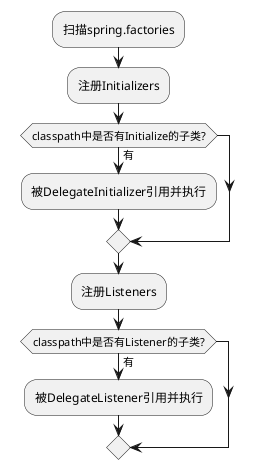 @startuml
:扫描spring.factories;
:注册Initializers;
if(classpath中是否有Initialize的子类?) then (有)
	:被DelegateInitializer引用并执行;
endif
:注册Listeners;
if(classpath中是否有Listener的子类?) then (有)
	:被DelegateListener引用并执行;
endif

@enduml